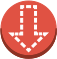 <?xml version="1.0" encoding="UTF-8"?>
<dia:diagram xmlns:dia="http://www.lysator.liu.se/~alla/dia/">
  <dia:layer name="Fondo" visible="true" active="true">
    <dia:group>
      <dia:group>
        <dia:group>
          <dia:object type="Standard - Beziergon" version="0" id="O0">
            <dia:attribute name="obj_pos">
              <dia:point val="2.564,1.069"/>
            </dia:attribute>
            <dia:attribute name="obj_bb">
              <dia:rectangle val="1.184,1.069;3.944,3.807"/>
            </dia:attribute>
            <dia:attribute name="bez_points">
              <dia:point val="2.564,1.069"/>
              <dia:point val="3.326,1.069"/>
              <dia:point val="3.944,1.682"/>
              <dia:point val="3.944,2.438"/>
              <dia:point val="3.944,3.194"/>
              <dia:point val="3.326,3.807"/>
              <dia:point val="2.564,3.807"/>
              <dia:point val="1.802,3.807"/>
              <dia:point val="1.184,3.194"/>
              <dia:point val="1.184,2.438"/>
              <dia:point val="1.184,1.682"/>
              <dia:point val="1.802,1.069"/>
            </dia:attribute>
            <dia:attribute name="corner_types">
              <dia:enum val="17455056"/>
              <dia:enum val="0"/>
              <dia:enum val="0"/>
              <dia:enum val="0"/>
              <dia:enum val="0"/>
            </dia:attribute>
            <dia:attribute name="line_color">
              <dia:color val="#e05243"/>
            </dia:attribute>
            <dia:attribute name="line_width">
              <dia:real val="0"/>
            </dia:attribute>
            <dia:attribute name="inner_color">
              <dia:color val="#e05243"/>
            </dia:attribute>
            <dia:attribute name="show_background">
              <dia:boolean val="true"/>
            </dia:attribute>
          </dia:object>
        </dia:group>
        <dia:group>
          <dia:object type="Standard - BezierLine" version="0" id="O1">
            <dia:attribute name="obj_pos">
              <dia:point val="3.944,2.438"/>
            </dia:attribute>
            <dia:attribute name="obj_bb">
              <dia:rectangle val="2.929,2.438;4.928,2.915"/>
            </dia:attribute>
            <dia:attribute name="bez_points">
              <dia:point val="3.944,2.438"/>
              <dia:point val="3.944,2.562"/>
              <dia:point val="3.944,2.438"/>
              <dia:point val="3.944,2.562"/>
              <dia:point val="3.944,2.631"/>
              <dia:point val="3.939,2.699"/>
              <dia:point val="3.929,2.766"/>
              <dia:point val="3.929,2.642"/>
              <dia:point val="3.929,2.766"/>
              <dia:point val="3.929,2.642"/>
              <dia:point val="3.939,2.576"/>
              <dia:point val="3.944,2.508"/>
              <dia:point val="3.944,2.438"/>
            </dia:attribute>
            <dia:attribute name="corner_types">
              <dia:enum val="0"/>
              <dia:enum val="0"/>
              <dia:enum val="0"/>
              <dia:enum val="0"/>
              <dia:enum val="0"/>
            </dia:attribute>
            <dia:attribute name="line_color">
              <dia:color val="#8c3123"/>
            </dia:attribute>
            <dia:attribute name="line_width">
              <dia:real val="0"/>
            </dia:attribute>
          </dia:object>
          <dia:object type="Standard - BezierLine" version="0" id="O2">
            <dia:attribute name="obj_pos">
              <dia:point val="3.929,2.642"/>
            </dia:attribute>
            <dia:attribute name="obj_bb">
              <dia:rectangle val="3.874,2.642;3.929,2.993"/>
            </dia:attribute>
            <dia:attribute name="bez_points">
              <dia:point val="3.929,2.642"/>
              <dia:point val="3.929,2.766"/>
              <dia:point val="3.929,2.642"/>
              <dia:point val="3.929,2.766"/>
              <dia:point val="3.917,2.844"/>
              <dia:point val="3.898,2.92"/>
              <dia:point val="3.874,2.993"/>
              <dia:point val="3.874,2.869"/>
              <dia:point val="3.874,2.993"/>
              <dia:point val="3.874,2.869"/>
              <dia:point val="3.898,2.796"/>
              <dia:point val="3.917,2.72"/>
              <dia:point val="3.929,2.642"/>
            </dia:attribute>
            <dia:attribute name="corner_types">
              <dia:enum val="0"/>
              <dia:enum val="0"/>
              <dia:enum val="0"/>
              <dia:enum val="0"/>
              <dia:enum val="0"/>
            </dia:attribute>
            <dia:attribute name="line_color">
              <dia:color val="#8c3123"/>
            </dia:attribute>
            <dia:attribute name="line_width">
              <dia:real val="0"/>
            </dia:attribute>
          </dia:object>
          <dia:object type="Standard - BezierLine" version="0" id="O3">
            <dia:attribute name="obj_pos">
              <dia:point val="3.874,2.869"/>
            </dia:attribute>
            <dia:attribute name="obj_bb">
              <dia:rectangle val="3.764,2.869;3.874,3.238"/>
            </dia:attribute>
            <dia:attribute name="bez_points">
              <dia:point val="3.874,2.869"/>
              <dia:point val="3.874,2.993"/>
              <dia:point val="3.874,2.869"/>
              <dia:point val="3.874,2.993"/>
              <dia:point val="3.845,3.079"/>
              <dia:point val="3.808,3.161"/>
              <dia:point val="3.764,3.238"/>
              <dia:point val="3.764,3.115"/>
              <dia:point val="3.764,3.238"/>
              <dia:point val="3.764,3.115"/>
              <dia:point val="3.808,3.037"/>
              <dia:point val="3.845,2.955"/>
              <dia:point val="3.874,2.869"/>
            </dia:attribute>
            <dia:attribute name="corner_types">
              <dia:enum val="0"/>
              <dia:enum val="0"/>
              <dia:enum val="0"/>
              <dia:enum val="0"/>
              <dia:enum val="0"/>
            </dia:attribute>
            <dia:attribute name="line_color">
              <dia:color val="#8c3123"/>
            </dia:attribute>
            <dia:attribute name="line_width">
              <dia:real val="0"/>
            </dia:attribute>
          </dia:object>
          <dia:object type="Standard - BezierLine" version="0" id="O4">
            <dia:attribute name="obj_pos">
              <dia:point val="3.764,3.115"/>
            </dia:attribute>
            <dia:attribute name="obj_bb">
              <dia:rectangle val="0.184,2.438;3.764,3.931"/>
            </dia:attribute>
            <dia:attribute name="bez_points">
              <dia:point val="3.764,3.115"/>
              <dia:point val="3.764,3.238"/>
              <dia:point val="3.764,3.115"/>
              <dia:point val="3.764,3.238"/>
              <dia:point val="3.526,3.652"/>
              <dia:point val="3.078,3.931"/>
              <dia:point val="2.564,3.931"/>
              <dia:point val="1.802,3.931"/>
              <dia:point val="1.184,3.318"/>
              <dia:point val="1.184,2.562"/>
              <dia:point val="1.184,2.438"/>
              <dia:point val="1.184,2.562"/>
              <dia:point val="1.184,2.438"/>
              <dia:point val="1.184,3.194"/>
              <dia:point val="1.802,3.807"/>
              <dia:point val="2.564,3.807"/>
              <dia:point val="3.078,3.807"/>
              <dia:point val="3.526,3.528"/>
              <dia:point val="3.764,3.115"/>
            </dia:attribute>
            <dia:attribute name="corner_types">
              <dia:enum val="0"/>
              <dia:enum val="0"/>
              <dia:enum val="0"/>
              <dia:enum val="0"/>
              <dia:enum val="0"/>
              <dia:enum val="0"/>
              <dia:enum val="0"/>
            </dia:attribute>
            <dia:attribute name="line_color">
              <dia:color val="#8c3123"/>
            </dia:attribute>
            <dia:attribute name="line_width">
              <dia:real val="0"/>
            </dia:attribute>
          </dia:object>
        </dia:group>
        <dia:object type="Standard - Beziergon" version="0" id="O5">
          <dia:attribute name="obj_pos">
            <dia:point val="3.944,2.438"/>
          </dia:attribute>
          <dia:attribute name="obj_bb">
            <dia:rectangle val="0.184,2.438;4.944,3.931"/>
          </dia:attribute>
          <dia:attribute name="bez_points">
            <dia:point val="3.944,2.438"/>
            <dia:point val="3.944,2.562"/>
            <dia:point val="3.944,2.438"/>
            <dia:point val="3.944,2.562"/>
            <dia:point val="3.944,3.318"/>
            <dia:point val="3.326,3.931"/>
            <dia:point val="2.564,3.931"/>
            <dia:point val="1.802,3.931"/>
            <dia:point val="1.184,3.318"/>
            <dia:point val="1.184,2.562"/>
            <dia:point val="1.184,2.438"/>
            <dia:point val="1.184,2.562"/>
            <dia:point val="1.184,2.438"/>
            <dia:point val="1.184,3.194"/>
            <dia:point val="1.802,3.807"/>
            <dia:point val="2.564,3.807"/>
            <dia:point val="3.326,3.807"/>
            <dia:point val="3.944,3.194"/>
          </dia:attribute>
          <dia:attribute name="corner_types">
            <dia:enum val="-168692008"/>
            <dia:enum val="0"/>
            <dia:enum val="0"/>
            <dia:enum val="0"/>
            <dia:enum val="0"/>
            <dia:enum val="0"/>
            <dia:enum val="0"/>
          </dia:attribute>
          <dia:attribute name="line_color">
            <dia:color val="#8c3123"/>
          </dia:attribute>
          <dia:attribute name="line_width">
            <dia:real val="0"/>
          </dia:attribute>
          <dia:attribute name="inner_color">
            <dia:color val="#8c3123"/>
          </dia:attribute>
          <dia:attribute name="show_background">
            <dia:boolean val="true"/>
          </dia:attribute>
        </dia:object>
        <dia:group>
          <dia:object type="Standard - Beziergon" version="0" id="O6">
            <dia:attribute name="obj_pos">
              <dia:point val="3.098,2.664"/>
            </dia:attribute>
            <dia:attribute name="obj_bb">
              <dia:rectangle val="3.098,1.664;3.216,3.664"/>
            </dia:attribute>
            <dia:attribute name="bez_points">
              <dia:point val="3.098,2.664"/>
              <dia:point val="3.216,2.664"/>
              <dia:point val="3.098,2.664"/>
              <dia:point val="3.216,2.664"/>
              <dia:point val="3.216,2.762"/>
              <dia:point val="3.216,2.664"/>
              <dia:point val="3.216,2.762"/>
              <dia:point val="3.098,2.762"/>
              <dia:point val="3.216,2.762"/>
              <dia:point val="3.098,2.762"/>
              <dia:point val="3.098,2.664"/>
              <dia:point val="3.098,2.762"/>
              <dia:point val="3.098,2.664"/>
              <dia:point val="3.098,2.664"/>
              <dia:point val="3.098,2.762"/>
            </dia:attribute>
            <dia:attribute name="corner_types">
              <dia:enum val="-168692088"/>
              <dia:enum val="0"/>
              <dia:enum val="0"/>
              <dia:enum val="0"/>
              <dia:enum val="0"/>
              <dia:enum val="0"/>
            </dia:attribute>
            <dia:attribute name="line_color">
              <dia:color val="#ffffff"/>
            </dia:attribute>
            <dia:attribute name="line_width">
              <dia:real val="0"/>
            </dia:attribute>
            <dia:attribute name="show_background">
              <dia:boolean val="true"/>
            </dia:attribute>
          </dia:object>
          <dia:object type="Standard - Beziergon" version="0" id="O7">
            <dia:attribute name="obj_pos">
              <dia:point val="2.811,1.302"/>
            </dia:attribute>
            <dia:attribute name="obj_bb">
              <dia:rectangle val="2.811,0.302;2.96,2.302"/>
            </dia:attribute>
            <dia:attribute name="bez_points">
              <dia:point val="2.811,1.302"/>
              <dia:point val="2.96,1.302"/>
              <dia:point val="2.811,1.302"/>
              <dia:point val="2.96,1.302"/>
              <dia:point val="2.96,1.449"/>
              <dia:point val="2.96,1.302"/>
              <dia:point val="2.96,1.449"/>
              <dia:point val="2.861,1.449"/>
              <dia:point val="2.96,1.449"/>
              <dia:point val="2.861,1.449"/>
              <dia:point val="2.861,1.4"/>
              <dia:point val="2.861,1.449"/>
              <dia:point val="2.861,1.4"/>
              <dia:point val="2.811,1.4"/>
              <dia:point val="2.861,1.4"/>
              <dia:point val="2.811,1.4"/>
              <dia:point val="2.811,1.302"/>
              <dia:point val="2.811,1.4"/>
              <dia:point val="2.811,1.302"/>
              <dia:point val="2.811,1.302"/>
              <dia:point val="2.811,1.4"/>
            </dia:attribute>
            <dia:attribute name="corner_types">
              <dia:enum val="-168692072"/>
              <dia:enum val="0"/>
              <dia:enum val="0"/>
              <dia:enum val="0"/>
              <dia:enum val="0"/>
              <dia:enum val="0"/>
              <dia:enum val="0"/>
              <dia:enum val="0"/>
            </dia:attribute>
            <dia:attribute name="line_color">
              <dia:color val="#ffffff"/>
            </dia:attribute>
            <dia:attribute name="line_width">
              <dia:real val="0"/>
            </dia:attribute>
            <dia:attribute name="show_background">
              <dia:boolean val="true"/>
            </dia:attribute>
          </dia:object>
          <dia:object type="Standard - Beziergon" version="0" id="O8">
            <dia:attribute name="obj_pos">
              <dia:point val="2.861,2.129"/>
            </dia:attribute>
            <dia:attribute name="obj_bb">
              <dia:rectangle val="2.861,1.935;2.96,2.129"/>
            </dia:attribute>
            <dia:attribute name="bez_points">
              <dia:point val="2.861,2.129"/>
              <dia:point val="2.861,1.935"/>
              <dia:point val="2.861,2.129"/>
              <dia:point val="2.861,1.935"/>
              <dia:point val="2.96,1.935"/>
              <dia:point val="2.861,1.935"/>
              <dia:point val="2.96,1.935"/>
              <dia:point val="2.959,2.129"/>
              <dia:point val="2.96,1.935"/>
              <dia:point val="2.959,2.129"/>
              <dia:point val="2.861,2.129"/>
              <dia:point val="2.959,2.129"/>
            </dia:attribute>
            <dia:attribute name="corner_types">
              <dia:enum val="-168692088"/>
              <dia:enum val="0"/>
              <dia:enum val="0"/>
              <dia:enum val="0"/>
              <dia:enum val="0"/>
            </dia:attribute>
            <dia:attribute name="line_color">
              <dia:color val="#ffffff"/>
            </dia:attribute>
            <dia:attribute name="line_width">
              <dia:real val="0"/>
            </dia:attribute>
            <dia:attribute name="show_background">
              <dia:boolean val="true"/>
            </dia:attribute>
          </dia:object>
          <dia:object type="Standard - Beziergon" version="0" id="O9">
            <dia:attribute name="obj_pos">
              <dia:point val="2.959,2.275"/>
            </dia:attribute>
            <dia:attribute name="obj_bb">
              <dia:rectangle val="2.861,2.275;2.959,2.469"/>
            </dia:attribute>
            <dia:attribute name="bez_points">
              <dia:point val="2.959,2.275"/>
              <dia:point val="2.959,2.469"/>
              <dia:point val="2.959,2.275"/>
              <dia:point val="2.959,2.469"/>
              <dia:point val="2.861,2.469"/>
              <dia:point val="2.959,2.469"/>
              <dia:point val="2.861,2.469"/>
              <dia:point val="2.861,2.275"/>
              <dia:point val="2.861,2.469"/>
              <dia:point val="2.861,2.275"/>
              <dia:point val="2.959,2.275"/>
              <dia:point val="2.861,2.275"/>
            </dia:attribute>
            <dia:attribute name="corner_types">
              <dia:enum val="0"/>
              <dia:enum val="0"/>
              <dia:enum val="0"/>
              <dia:enum val="0"/>
              <dia:enum val="0"/>
            </dia:attribute>
            <dia:attribute name="line_color">
              <dia:color val="#ffffff"/>
            </dia:attribute>
            <dia:attribute name="line_width">
              <dia:real val="0"/>
            </dia:attribute>
            <dia:attribute name="show_background">
              <dia:boolean val="true"/>
            </dia:attribute>
          </dia:object>
          <dia:object type="Standard - Beziergon" version="0" id="O10">
            <dia:attribute name="obj_pos">
              <dia:point val="2.861,1.789"/>
            </dia:attribute>
            <dia:attribute name="obj_bb">
              <dia:rectangle val="2.861,1.595;2.96,1.789"/>
            </dia:attribute>
            <dia:attribute name="bez_points">
              <dia:point val="2.861,1.789"/>
              <dia:point val="2.861,1.595"/>
              <dia:point val="2.861,1.789"/>
              <dia:point val="2.861,1.595"/>
              <dia:point val="2.96,1.595"/>
              <dia:point val="2.861,1.595"/>
              <dia:point val="2.96,1.595"/>
              <dia:point val="2.96,1.789"/>
              <dia:point val="2.96,1.595"/>
              <dia:point val="2.96,1.789"/>
              <dia:point val="2.861,1.789"/>
              <dia:point val="2.96,1.789"/>
            </dia:attribute>
            <dia:attribute name="corner_types">
              <dia:enum val="-168692088"/>
              <dia:enum val="0"/>
              <dia:enum val="0"/>
              <dia:enum val="0"/>
              <dia:enum val="0"/>
            </dia:attribute>
            <dia:attribute name="line_color">
              <dia:color val="#ffffff"/>
            </dia:attribute>
            <dia:attribute name="line_width">
              <dia:real val="0"/>
            </dia:attribute>
            <dia:attribute name="show_background">
              <dia:boolean val="true"/>
            </dia:attribute>
          </dia:object>
          <dia:object type="Standard - Beziergon" version="0" id="O11">
            <dia:attribute name="obj_pos">
              <dia:point val="2.465,1.302"/>
            </dia:attribute>
            <dia:attribute name="obj_bb">
              <dia:rectangle val="2.465,1.302;2.663,1.4"/>
            </dia:attribute>
            <dia:attribute name="bez_points">
              <dia:point val="2.465,1.302"/>
              <dia:point val="2.663,1.302"/>
              <dia:point val="2.465,1.302"/>
              <dia:point val="2.663,1.302"/>
              <dia:point val="2.663,1.4"/>
              <dia:point val="2.663,1.302"/>
              <dia:point val="2.663,1.4"/>
              <dia:point val="2.465,1.4"/>
              <dia:point val="2.663,1.4"/>
              <dia:point val="2.465,1.4"/>
              <dia:point val="2.465,1.302"/>
              <dia:point val="2.465,1.4"/>
            </dia:attribute>
            <dia:attribute name="corner_types">
              <dia:enum val="-168692088"/>
              <dia:enum val="0"/>
              <dia:enum val="0"/>
              <dia:enum val="0"/>
              <dia:enum val="0"/>
            </dia:attribute>
            <dia:attribute name="line_color">
              <dia:color val="#ffffff"/>
            </dia:attribute>
            <dia:attribute name="line_width">
              <dia:real val="0"/>
            </dia:attribute>
            <dia:attribute name="show_background">
              <dia:boolean val="true"/>
            </dia:attribute>
          </dia:object>
          <dia:object type="Standard - Beziergon" version="0" id="O12">
            <dia:attribute name="obj_pos">
              <dia:point val="2.169,1.302"/>
            </dia:attribute>
            <dia:attribute name="obj_bb">
              <dia:rectangle val="2.169,0.302;2.317,2.302"/>
            </dia:attribute>
            <dia:attribute name="bez_points">
              <dia:point val="2.169,1.302"/>
              <dia:point val="2.317,1.302"/>
              <dia:point val="2.169,1.302"/>
              <dia:point val="2.317,1.302"/>
              <dia:point val="2.317,1.4"/>
              <dia:point val="2.317,1.302"/>
              <dia:point val="2.317,1.4"/>
              <dia:point val="2.268,1.4"/>
              <dia:point val="2.317,1.4"/>
              <dia:point val="2.268,1.4"/>
              <dia:point val="2.268,1.449"/>
              <dia:point val="2.268,1.4"/>
              <dia:point val="2.268,1.449"/>
              <dia:point val="2.169,1.449"/>
              <dia:point val="2.268,1.449"/>
              <dia:point val="2.169,1.449"/>
              <dia:point val="2.169,1.302"/>
              <dia:point val="2.169,1.449"/>
              <dia:point val="2.169,1.302"/>
              <dia:point val="2.169,1.302"/>
              <dia:point val="2.169,1.449"/>
            </dia:attribute>
            <dia:attribute name="corner_types">
              <dia:enum val="-168692072"/>
              <dia:enum val="0"/>
              <dia:enum val="0"/>
              <dia:enum val="0"/>
              <dia:enum val="0"/>
              <dia:enum val="0"/>
              <dia:enum val="0"/>
              <dia:enum val="0"/>
            </dia:attribute>
            <dia:attribute name="line_color">
              <dia:color val="#ffffff"/>
            </dia:attribute>
            <dia:attribute name="line_width">
              <dia:real val="0"/>
            </dia:attribute>
            <dia:attribute name="show_background">
              <dia:boolean val="true"/>
            </dia:attribute>
          </dia:object>
          <dia:object type="Standard - Beziergon" version="0" id="O13">
            <dia:attribute name="obj_pos">
              <dia:point val="2.169,1.595"/>
            </dia:attribute>
            <dia:attribute name="obj_bb">
              <dia:rectangle val="2.169,1.595;2.268,1.79"/>
            </dia:attribute>
            <dia:attribute name="bez_points">
              <dia:point val="2.169,1.595"/>
              <dia:point val="2.268,1.595"/>
              <dia:point val="2.169,1.595"/>
              <dia:point val="2.268,1.595"/>
              <dia:point val="2.268,1.79"/>
              <dia:point val="2.268,1.595"/>
              <dia:point val="2.268,1.79"/>
              <dia:point val="2.169,1.79"/>
              <dia:point val="2.268,1.79"/>
              <dia:point val="2.169,1.79"/>
              <dia:point val="2.169,1.595"/>
              <dia:point val="2.169,1.79"/>
            </dia:attribute>
            <dia:attribute name="corner_types">
              <dia:enum val="-168692088"/>
              <dia:enum val="0"/>
              <dia:enum val="0"/>
              <dia:enum val="0"/>
              <dia:enum val="0"/>
            </dia:attribute>
            <dia:attribute name="line_color">
              <dia:color val="#ffffff"/>
            </dia:attribute>
            <dia:attribute name="line_width">
              <dia:real val="0"/>
            </dia:attribute>
            <dia:attribute name="show_background">
              <dia:boolean val="true"/>
            </dia:attribute>
          </dia:object>
          <dia:object type="Standard - Beziergon" version="0" id="O14">
            <dia:attribute name="obj_pos">
              <dia:point val="2.169,1.937"/>
            </dia:attribute>
            <dia:attribute name="obj_bb">
              <dia:rectangle val="2.169,1.937;2.268,2.132"/>
            </dia:attribute>
            <dia:attribute name="bez_points">
              <dia:point val="2.169,1.937"/>
              <dia:point val="2.268,1.937"/>
              <dia:point val="2.169,1.937"/>
              <dia:point val="2.268,1.937"/>
              <dia:point val="2.268,2.132"/>
              <dia:point val="2.268,1.937"/>
              <dia:point val="2.268,2.132"/>
              <dia:point val="2.169,2.132"/>
              <dia:point val="2.268,2.132"/>
              <dia:point val="2.169,2.132"/>
              <dia:point val="2.169,1.937"/>
              <dia:point val="2.169,2.132"/>
            </dia:attribute>
            <dia:attribute name="corner_types">
              <dia:enum val="-168692088"/>
              <dia:enum val="0"/>
              <dia:enum val="0"/>
              <dia:enum val="0"/>
              <dia:enum val="0"/>
            </dia:attribute>
            <dia:attribute name="line_color">
              <dia:color val="#ffffff"/>
            </dia:attribute>
            <dia:attribute name="line_width">
              <dia:real val="0"/>
            </dia:attribute>
            <dia:attribute name="show_background">
              <dia:boolean val="true"/>
            </dia:attribute>
          </dia:object>
          <dia:object type="Standard - Beziergon" version="0" id="O15">
            <dia:attribute name="obj_pos">
              <dia:point val="2.169,2.278"/>
            </dia:attribute>
            <dia:attribute name="obj_bb">
              <dia:rectangle val="2.169,2.278;2.268,2.473"/>
            </dia:attribute>
            <dia:attribute name="bez_points">
              <dia:point val="2.169,2.278"/>
              <dia:point val="2.268,2.278"/>
              <dia:point val="2.169,2.278"/>
              <dia:point val="2.268,2.278"/>
              <dia:point val="2.268,2.473"/>
              <dia:point val="2.268,2.278"/>
              <dia:point val="2.268,2.473"/>
              <dia:point val="2.169,2.473"/>
              <dia:point val="2.268,2.473"/>
              <dia:point val="2.169,2.473"/>
              <dia:point val="2.169,2.278"/>
              <dia:point val="2.169,2.473"/>
            </dia:attribute>
            <dia:attribute name="corner_types">
              <dia:enum val="-168692088"/>
              <dia:enum val="0"/>
              <dia:enum val="0"/>
              <dia:enum val="0"/>
              <dia:enum val="0"/>
            </dia:attribute>
            <dia:attribute name="line_color">
              <dia:color val="#ffffff"/>
            </dia:attribute>
            <dia:attribute name="line_width">
              <dia:real val="0"/>
            </dia:attribute>
            <dia:attribute name="show_background">
              <dia:boolean val="true"/>
            </dia:attribute>
          </dia:object>
          <dia:object type="Standard - Beziergon" version="0" id="O16">
            <dia:attribute name="obj_pos">
              <dia:point val="1.912,2.668"/>
            </dia:attribute>
            <dia:attribute name="obj_bb">
              <dia:rectangle val="1.912,2.668;2.03,2.766"/>
            </dia:attribute>
            <dia:attribute name="bez_points">
              <dia:point val="1.912,2.668"/>
              <dia:point val="2.03,2.668"/>
              <dia:point val="1.912,2.668"/>
              <dia:point val="2.03,2.668"/>
              <dia:point val="2.03,2.766"/>
              <dia:point val="2.03,2.668"/>
              <dia:point val="2.03,2.766"/>
              <dia:point val="1.912,2.766"/>
              <dia:point val="2.03,2.766"/>
              <dia:point val="1.912,2.766"/>
              <dia:point val="1.912,2.668"/>
              <dia:point val="1.912,2.766"/>
            </dia:attribute>
            <dia:attribute name="corner_types">
              <dia:enum val="-168692088"/>
              <dia:enum val="0"/>
              <dia:enum val="0"/>
              <dia:enum val="0"/>
              <dia:enum val="0"/>
            </dia:attribute>
            <dia:attribute name="line_color">
              <dia:color val="#ffffff"/>
            </dia:attribute>
            <dia:attribute name="line_width">
              <dia:real val="0"/>
            </dia:attribute>
            <dia:attribute name="show_background">
              <dia:boolean val="true"/>
            </dia:attribute>
          </dia:object>
          <dia:object type="Standard - Beziergon" version="0" id="O17">
            <dia:attribute name="obj_pos">
              <dia:point val="1.823,2.757"/>
            </dia:attribute>
            <dia:attribute name="obj_bb">
              <dia:rectangle val="1.603,2.668;1.829,2.821"/>
            </dia:attribute>
            <dia:attribute name="bez_points">
              <dia:point val="1.823,2.757"/>
              <dia:point val="1.823,2.766"/>
              <dia:point val="1.823,2.757"/>
              <dia:point val="1.823,2.766"/>
              <dia:point val="1.814,2.766"/>
              <dia:point val="1.823,2.766"/>
              <dia:point val="1.814,2.766"/>
              <dia:point val="1.76,2.821"/>
              <dia:point val="1.814,2.766"/>
              <dia:point val="1.76,2.821"/>
              <dia:point val="1.603,2.668"/>
              <dia:point val="1.76,2.821"/>
              <dia:point val="1.603,2.668"/>
              <dia:point val="1.823,2.668"/>
              <dia:point val="1.603,2.668"/>
              <dia:point val="1.823,2.668"/>
              <dia:point val="1.823,2.745"/>
              <dia:point val="1.823,2.668"/>
              <dia:point val="1.823,2.745"/>
              <dia:point val="1.829,2.751"/>
              <dia:point val="1.823,2.745"/>
              <dia:point val="1.829,2.751"/>
              <dia:point val="1.823,2.757"/>
              <dia:point val="1.829,2.751"/>
            </dia:attribute>
            <dia:attribute name="corner_types">
              <dia:enum val="-168692072"/>
              <dia:enum val="0"/>
              <dia:enum val="0"/>
              <dia:enum val="0"/>
              <dia:enum val="0"/>
              <dia:enum val="0"/>
              <dia:enum val="0"/>
              <dia:enum val="0"/>
              <dia:enum val="0"/>
            </dia:attribute>
            <dia:attribute name="line_color">
              <dia:color val="#ffffff"/>
            </dia:attribute>
            <dia:attribute name="line_width">
              <dia:real val="0"/>
            </dia:attribute>
            <dia:attribute name="show_background">
              <dia:boolean val="true"/>
            </dia:attribute>
          </dia:object>
          <dia:object type="Standard - Beziergon" version="0" id="O18">
            <dia:attribute name="obj_pos">
              <dia:point val="2.048,3.102"/>
            </dia:attribute>
            <dia:attribute name="obj_bb">
              <dia:rectangle val="1.883,2.872;2.117,3.102"/>
            </dia:attribute>
            <dia:attribute name="bez_points">
              <dia:point val="2.048,3.102"/>
              <dia:point val="1.883,2.942"/>
              <dia:point val="2.048,3.102"/>
              <dia:point val="1.883,2.942"/>
              <dia:point val="1.952,2.872"/>
              <dia:point val="1.883,2.942"/>
              <dia:point val="1.952,2.872"/>
              <dia:point val="2.117,3.032"/>
              <dia:point val="1.952,2.872"/>
              <dia:point val="2.117,3.032"/>
              <dia:point val="2.048,3.102"/>
              <dia:point val="2.117,3.032"/>
            </dia:attribute>
            <dia:attribute name="corner_types">
              <dia:enum val="-168692088"/>
              <dia:enum val="0"/>
              <dia:enum val="0"/>
              <dia:enum val="0"/>
              <dia:enum val="0"/>
            </dia:attribute>
            <dia:attribute name="line_color">
              <dia:color val="#ffffff"/>
            </dia:attribute>
            <dia:attribute name="line_width">
              <dia:real val="0"/>
            </dia:attribute>
            <dia:attribute name="show_background">
              <dia:boolean val="true"/>
            </dia:attribute>
          </dia:object>
          <dia:object type="Standard - Beziergon" version="0" id="O19">
            <dia:attribute name="obj_pos">
              <dia:point val="2.119,2.668"/>
            </dia:attribute>
            <dia:attribute name="obj_bb">
              <dia:rectangle val="2.119,2.619;2.268,2.766"/>
            </dia:attribute>
            <dia:attribute name="bez_points">
              <dia:point val="2.119,2.668"/>
              <dia:point val="2.169,2.668"/>
              <dia:point val="2.119,2.668"/>
              <dia:point val="2.169,2.668"/>
              <dia:point val="2.169,2.619"/>
              <dia:point val="2.169,2.668"/>
              <dia:point val="2.169,2.619"/>
              <dia:point val="2.268,2.619"/>
              <dia:point val="2.169,2.619"/>
              <dia:point val="2.268,2.619"/>
              <dia:point val="2.268,2.766"/>
              <dia:point val="2.268,2.619"/>
              <dia:point val="2.268,2.766"/>
              <dia:point val="2.119,2.766"/>
              <dia:point val="2.268,2.766"/>
              <dia:point val="2.119,2.766"/>
              <dia:point val="2.119,2.668"/>
              <dia:point val="2.119,2.766"/>
              <dia:point val="2.119,2.668"/>
              <dia:point val="2.119,2.668"/>
              <dia:point val="2.119,2.766"/>
            </dia:attribute>
            <dia:attribute name="corner_types">
              <dia:enum val="-168692024"/>
              <dia:enum val="0"/>
              <dia:enum val="0"/>
              <dia:enum val="0"/>
              <dia:enum val="0"/>
              <dia:enum val="0"/>
              <dia:enum val="0"/>
              <dia:enum val="0"/>
            </dia:attribute>
            <dia:attribute name="line_color">
              <dia:color val="#ffffff"/>
            </dia:attribute>
            <dia:attribute name="line_width">
              <dia:real val="0"/>
            </dia:attribute>
            <dia:attribute name="show_background">
              <dia:boolean val="true"/>
            </dia:attribute>
          </dia:object>
          <dia:object type="Standard - Beziergon" version="0" id="O20">
            <dia:attribute name="obj_pos">
              <dia:point val="2.335,3.383"/>
            </dia:attribute>
            <dia:attribute name="obj_bb">
              <dia:rectangle val="2.171,3.153;2.405,3.383"/>
            </dia:attribute>
            <dia:attribute name="bez_points">
              <dia:point val="2.335,3.383"/>
              <dia:point val="2.171,3.223"/>
              <dia:point val="2.335,3.383"/>
              <dia:point val="2.171,3.223"/>
              <dia:point val="2.24,3.153"/>
              <dia:point val="2.171,3.223"/>
              <dia:point val="2.24,3.153"/>
              <dia:point val="2.405,3.313"/>
              <dia:point val="2.24,3.153"/>
              <dia:point val="2.405,3.313"/>
              <dia:point val="2.335,3.383"/>
              <dia:point val="2.405,3.313"/>
            </dia:attribute>
            <dia:attribute name="corner_types">
              <dia:enum val="-168692088"/>
              <dia:enum val="0"/>
              <dia:enum val="0"/>
              <dia:enum val="0"/>
              <dia:enum val="0"/>
            </dia:attribute>
            <dia:attribute name="line_color">
              <dia:color val="#ffffff"/>
            </dia:attribute>
            <dia:attribute name="line_width">
              <dia:real val="0"/>
            </dia:attribute>
            <dia:attribute name="show_background">
              <dia:boolean val="true"/>
            </dia:attribute>
          </dia:object>
          <dia:object type="Standard - Beziergon" version="0" id="O21">
            <dia:attribute name="obj_pos">
              <dia:point val="2.564,3.607"/>
            </dia:attribute>
            <dia:attribute name="obj_bb">
              <dia:rectangle val="2.459,3.434;2.669,3.607"/>
            </dia:attribute>
            <dia:attribute name="bez_points">
              <dia:point val="2.564,3.607"/>
              <dia:point val="2.459,3.504"/>
              <dia:point val="2.564,3.607"/>
              <dia:point val="2.459,3.504"/>
              <dia:point val="2.528,3.434"/>
              <dia:point val="2.459,3.504"/>
              <dia:point val="2.528,3.434"/>
              <dia:point val="2.564,3.469"/>
              <dia:point val="2.528,3.434"/>
              <dia:point val="2.564,3.469"/>
              <dia:point val="2.599,3.434"/>
              <dia:point val="2.564,3.469"/>
              <dia:point val="2.599,3.434"/>
              <dia:point val="2.669,3.504"/>
              <dia:point val="2.599,3.434"/>
              <dia:point val="2.669,3.504"/>
              <dia:point val="2.564,3.607"/>
              <dia:point val="2.669,3.504"/>
            </dia:attribute>
            <dia:attribute name="corner_types">
              <dia:enum val="-168692104"/>
              <dia:enum val="0"/>
              <dia:enum val="0"/>
              <dia:enum val="0"/>
              <dia:enum val="0"/>
              <dia:enum val="0"/>
              <dia:enum val="0"/>
            </dia:attribute>
            <dia:attribute name="line_color">
              <dia:color val="#ffffff"/>
            </dia:attribute>
            <dia:attribute name="line_width">
              <dia:real val="0"/>
            </dia:attribute>
            <dia:attribute name="show_background">
              <dia:boolean val="true"/>
            </dia:attribute>
          </dia:object>
          <dia:object type="Standard - Beziergon" version="0" id="O22">
            <dia:attribute name="obj_pos">
              <dia:point val="2.792,3.383"/>
            </dia:attribute>
            <dia:attribute name="obj_bb">
              <dia:rectangle val="2.723,3.151;2.957,3.383"/>
            </dia:attribute>
            <dia:attribute name="bez_points">
              <dia:point val="2.792,3.383"/>
              <dia:point val="2.723,3.313"/>
              <dia:point val="2.792,3.383"/>
              <dia:point val="2.723,3.313"/>
              <dia:point val="2.887,3.151"/>
              <dia:point val="2.723,3.313"/>
              <dia:point val="2.887,3.151"/>
              <dia:point val="2.957,3.221"/>
              <dia:point val="2.887,3.151"/>
              <dia:point val="2.957,3.221"/>
              <dia:point val="2.792,3.383"/>
              <dia:point val="2.957,3.221"/>
            </dia:attribute>
            <dia:attribute name="corner_types">
              <dia:enum val="-168692088"/>
              <dia:enum val="0"/>
              <dia:enum val="0"/>
              <dia:enum val="0"/>
              <dia:enum val="0"/>
            </dia:attribute>
            <dia:attribute name="line_color">
              <dia:color val="#ffffff"/>
            </dia:attribute>
            <dia:attribute name="line_width">
              <dia:real val="0"/>
            </dia:attribute>
            <dia:attribute name="show_background">
              <dia:boolean val="true"/>
            </dia:attribute>
          </dia:object>
          <dia:object type="Standard - Beziergon" version="0" id="O23">
            <dia:attribute name="obj_pos">
              <dia:point val="3.009,2.762"/>
            </dia:attribute>
            <dia:attribute name="obj_bb">
              <dia:rectangle val="2.861,2.615;3.009,2.762"/>
            </dia:attribute>
            <dia:attribute name="bez_points">
              <dia:point val="3.009,2.762"/>
              <dia:point val="2.861,2.762"/>
              <dia:point val="3.009,2.762"/>
              <dia:point val="2.861,2.762"/>
              <dia:point val="2.861,2.615"/>
              <dia:point val="2.861,2.762"/>
              <dia:point val="2.861,2.615"/>
              <dia:point val="2.959,2.615"/>
              <dia:point val="2.861,2.615"/>
              <dia:point val="2.959,2.615"/>
              <dia:point val="2.959,2.664"/>
              <dia:point val="2.959,2.615"/>
              <dia:point val="2.959,2.664"/>
              <dia:point val="3.009,2.664"/>
              <dia:point val="2.959,2.664"/>
              <dia:point val="3.009,2.664"/>
              <dia:point val="3.009,2.762"/>
              <dia:point val="3.009,2.664"/>
            </dia:attribute>
            <dia:attribute name="corner_types">
              <dia:enum val="-168692104"/>
              <dia:enum val="0"/>
              <dia:enum val="0"/>
              <dia:enum val="0"/>
              <dia:enum val="0"/>
              <dia:enum val="0"/>
              <dia:enum val="0"/>
            </dia:attribute>
            <dia:attribute name="line_color">
              <dia:color val="#ffffff"/>
            </dia:attribute>
            <dia:attribute name="line_width">
              <dia:real val="0"/>
            </dia:attribute>
            <dia:attribute name="show_background">
              <dia:boolean val="true"/>
            </dia:attribute>
          </dia:object>
          <dia:object type="Standard - Beziergon" version="0" id="O24">
            <dia:attribute name="obj_pos">
              <dia:point val="3.08,3.1"/>
            </dia:attribute>
            <dia:attribute name="obj_bb">
              <dia:rectangle val="3.011,2.868;3.245,3.1"/>
            </dia:attribute>
            <dia:attribute name="bez_points">
              <dia:point val="3.08,3.1"/>
              <dia:point val="3.011,3.03"/>
              <dia:point val="3.08,3.1"/>
              <dia:point val="3.011,3.03"/>
              <dia:point val="3.175,2.868"/>
              <dia:point val="3.011,3.03"/>
              <dia:point val="3.175,2.868"/>
              <dia:point val="3.245,2.938"/>
              <dia:point val="3.175,2.868"/>
              <dia:point val="3.245,2.938"/>
              <dia:point val="3.08,3.1"/>
              <dia:point val="3.245,2.938"/>
            </dia:attribute>
            <dia:attribute name="corner_types">
              <dia:enum val="0"/>
              <dia:enum val="0"/>
              <dia:enum val="0"/>
              <dia:enum val="0"/>
              <dia:enum val="0"/>
            </dia:attribute>
            <dia:attribute name="line_color">
              <dia:color val="#ffffff"/>
            </dia:attribute>
            <dia:attribute name="line_width">
              <dia:real val="0"/>
            </dia:attribute>
            <dia:attribute name="show_background">
              <dia:boolean val="true"/>
            </dia:attribute>
          </dia:object>
          <dia:object type="Standard - Beziergon" version="0" id="O25">
            <dia:attribute name="obj_pos">
              <dia:point val="3.368,2.817"/>
            </dia:attribute>
            <dia:attribute name="obj_bb">
              <dia:rectangle val="3.299,2.664;3.524,2.817"/>
            </dia:attribute>
            <dia:attribute name="bez_points">
              <dia:point val="3.368,2.817"/>
              <dia:point val="3.314,2.762"/>
              <dia:point val="3.368,2.817"/>
              <dia:point val="3.314,2.762"/>
              <dia:point val="3.305,2.762"/>
              <dia:point val="3.314,2.762"/>
              <dia:point val="3.305,2.762"/>
              <dia:point val="3.305,2.753"/>
              <dia:point val="3.305,2.762"/>
              <dia:point val="3.305,2.753"/>
              <dia:point val="3.299,2.747"/>
              <dia:point val="3.305,2.753"/>
              <dia:point val="3.299,2.747"/>
              <dia:point val="3.305,2.741"/>
              <dia:point val="3.299,2.747"/>
              <dia:point val="3.305,2.741"/>
              <dia:point val="3.305,2.664"/>
              <dia:point val="3.305,2.741"/>
              <dia:point val="3.305,2.664"/>
              <dia:point val="3.524,2.664"/>
              <dia:point val="3.305,2.664"/>
              <dia:point val="3.524,2.664"/>
              <dia:point val="3.368,2.817"/>
              <dia:point val="3.524,2.664"/>
            </dia:attribute>
            <dia:attribute name="corner_types">
              <dia:enum val="-168692072"/>
              <dia:enum val="0"/>
              <dia:enum val="0"/>
              <dia:enum val="0"/>
              <dia:enum val="0"/>
              <dia:enum val="0"/>
              <dia:enum val="0"/>
              <dia:enum val="0"/>
              <dia:enum val="0"/>
            </dia:attribute>
            <dia:attribute name="line_color">
              <dia:color val="#ffffff"/>
            </dia:attribute>
            <dia:attribute name="line_width">
              <dia:real val="0"/>
            </dia:attribute>
            <dia:attribute name="show_background">
              <dia:boolean val="true"/>
            </dia:attribute>
          </dia:object>
        </dia:group>
      </dia:group>
    </dia:group>
  </dia:layer>
</dia:diagram>
